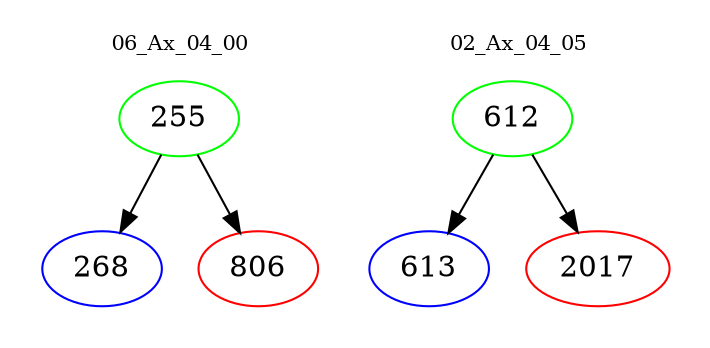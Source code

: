digraph{
subgraph cluster_0 {
color = white
label = "06_Ax_04_00";
fontsize=10;
T0_255 [label="255", color="green"]
T0_255 -> T0_268 [color="black"]
T0_268 [label="268", color="blue"]
T0_255 -> T0_806 [color="black"]
T0_806 [label="806", color="red"]
}
subgraph cluster_1 {
color = white
label = "02_Ax_04_05";
fontsize=10;
T1_612 [label="612", color="green"]
T1_612 -> T1_613 [color="black"]
T1_613 [label="613", color="blue"]
T1_612 -> T1_2017 [color="black"]
T1_2017 [label="2017", color="red"]
}
}
